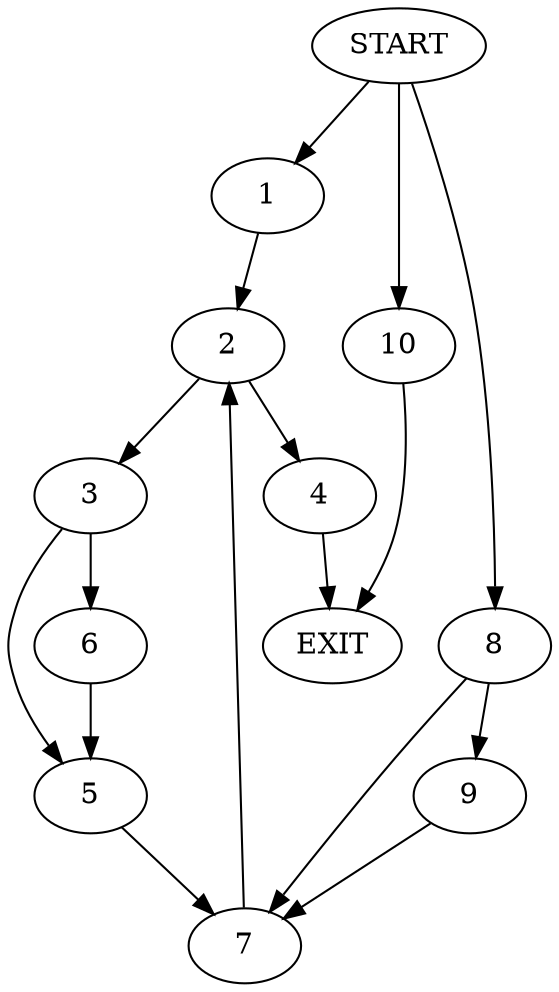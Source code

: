 digraph {
0 [label="START"]
11 [label="EXIT"]
0 -> 1
1 -> 2
2 -> 3
2 -> 4
3 -> 5
3 -> 6
4 -> 11
6 -> 5
5 -> 7
7 -> 2
0 -> 8
8 -> 7
8 -> 9
9 -> 7
0 -> 10
10 -> 11
}

